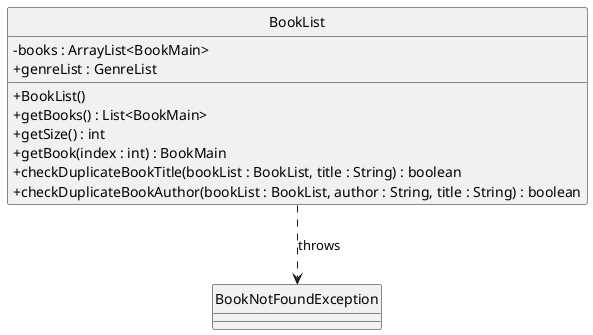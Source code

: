 @startuml
hide circle
skinparam classAttributeIconSize 0

class BookList {
    - books : ArrayList<BookMain>
    + genreList : GenreList
    + BookList()
    + getBooks() : List<BookMain>
    + getSize() : int
    + getBook(index : int) : BookMain
    + checkDuplicateBookTitle(bookList : BookList, title : String) : boolean
    + checkDuplicateBookAuthor(bookList : BookList, author : String, title : String) : boolean
}

class BookNotFoundException {
}

BookList ..> BookNotFoundException : throws

@enduml
